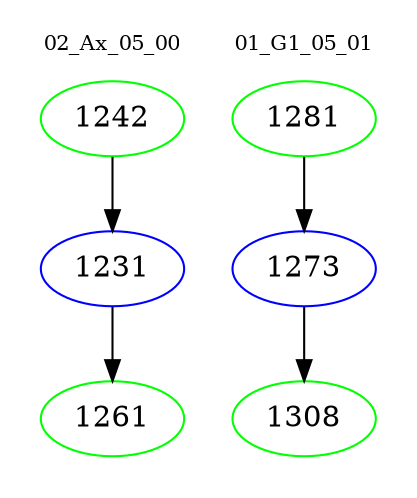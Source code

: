 digraph{
subgraph cluster_0 {
color = white
label = "02_Ax_05_00";
fontsize=10;
T0_1242 [label="1242", color="green"]
T0_1242 -> T0_1231 [color="black"]
T0_1231 [label="1231", color="blue"]
T0_1231 -> T0_1261 [color="black"]
T0_1261 [label="1261", color="green"]
}
subgraph cluster_1 {
color = white
label = "01_G1_05_01";
fontsize=10;
T1_1281 [label="1281", color="green"]
T1_1281 -> T1_1273 [color="black"]
T1_1273 [label="1273", color="blue"]
T1_1273 -> T1_1308 [color="black"]
T1_1308 [label="1308", color="green"]
}
}
